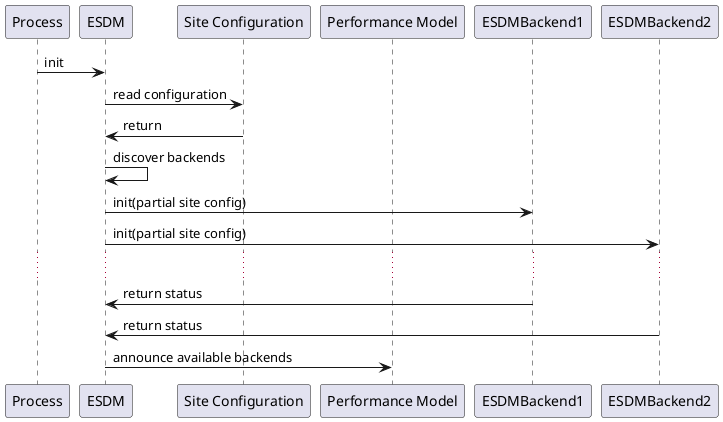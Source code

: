 @startuml

participant Process
participant ESDM

participant "Site Configuration" as siteconfig
participant "Performance Model" as PM

participant ESDMBackend1
participant ESDMBackend2

Process -> ESDM: init
ESDM -> siteconfig: read configuration
ESDM <- siteconfig: return

ESDM -> ESDM: discover backends

ESDM -> ESDMBackend1: init(partial site config)
ESDM -> ESDMBackend2: init(partial site config)
...
ESDM <- ESDMBackend1: return status
ESDM <- ESDMBackend2: return status


ESDM -> PM: announce available backends



@enduml
